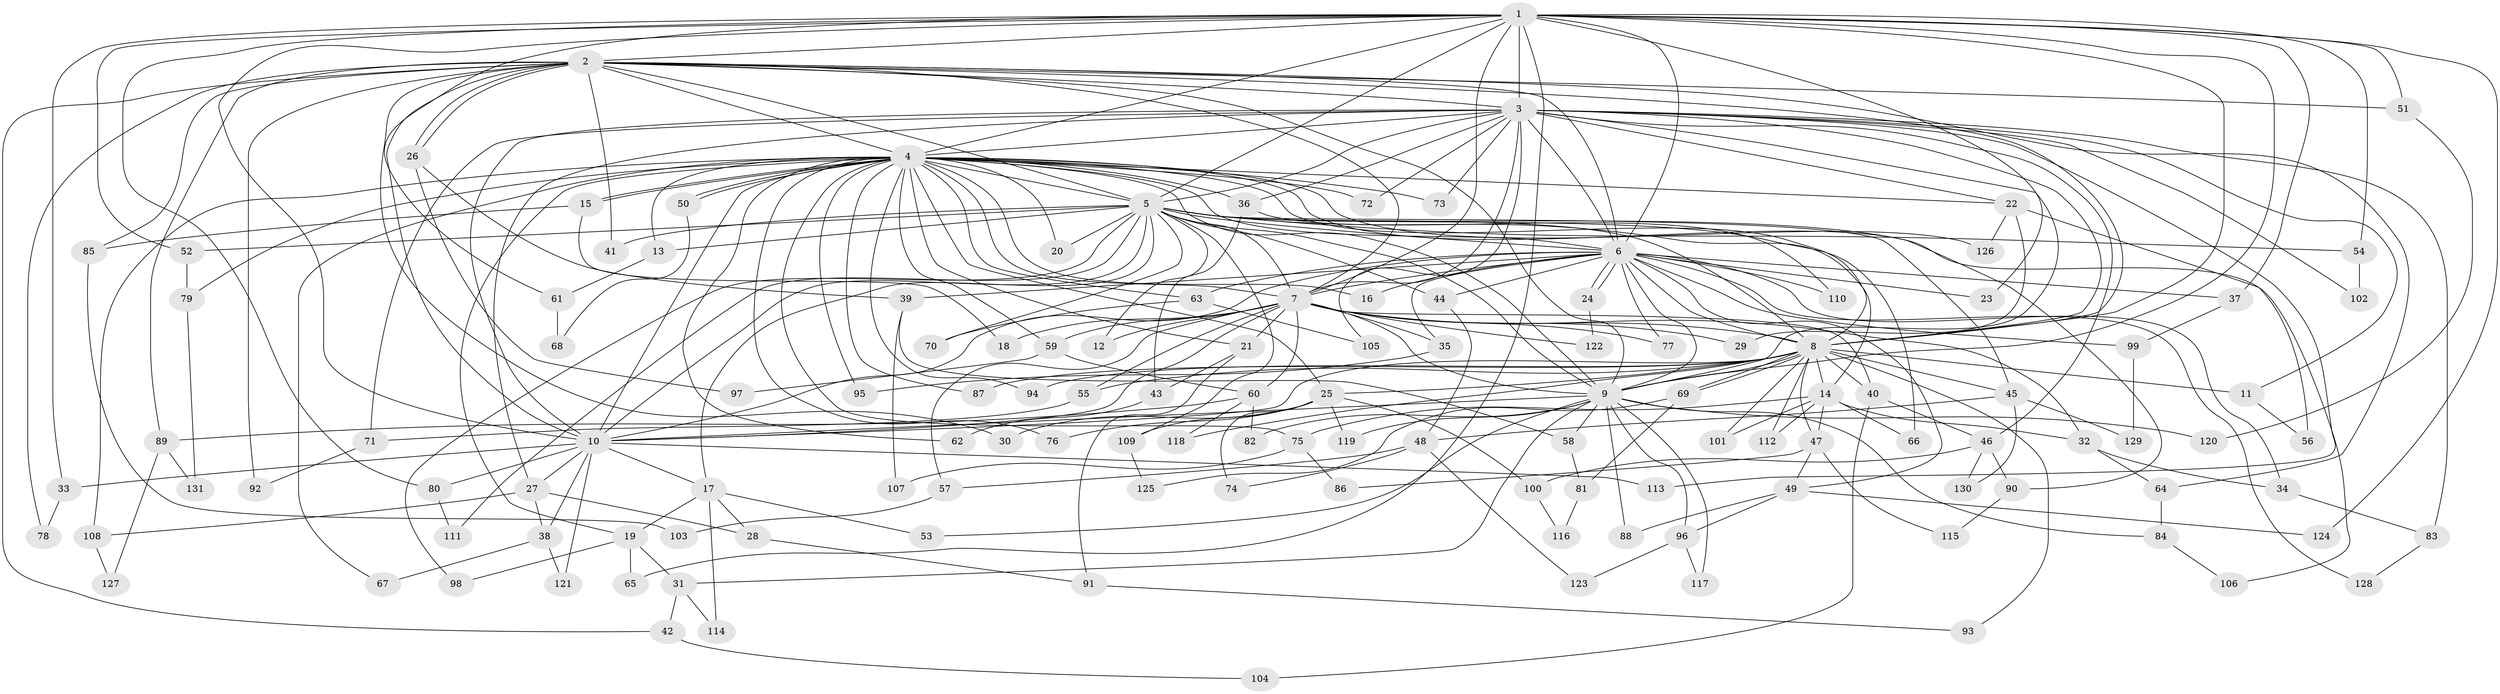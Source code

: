 // Generated by graph-tools (version 1.1) at 2025/10/02/27/25 16:10:59]
// undirected, 131 vertices, 287 edges
graph export_dot {
graph [start="1"]
  node [color=gray90,style=filled];
  1;
  2;
  3;
  4;
  5;
  6;
  7;
  8;
  9;
  10;
  11;
  12;
  13;
  14;
  15;
  16;
  17;
  18;
  19;
  20;
  21;
  22;
  23;
  24;
  25;
  26;
  27;
  28;
  29;
  30;
  31;
  32;
  33;
  34;
  35;
  36;
  37;
  38;
  39;
  40;
  41;
  42;
  43;
  44;
  45;
  46;
  47;
  48;
  49;
  50;
  51;
  52;
  53;
  54;
  55;
  56;
  57;
  58;
  59;
  60;
  61;
  62;
  63;
  64;
  65;
  66;
  67;
  68;
  69;
  70;
  71;
  72;
  73;
  74;
  75;
  76;
  77;
  78;
  79;
  80;
  81;
  82;
  83;
  84;
  85;
  86;
  87;
  88;
  89;
  90;
  91;
  92;
  93;
  94;
  95;
  96;
  97;
  98;
  99;
  100;
  101;
  102;
  103;
  104;
  105;
  106;
  107;
  108;
  109;
  110;
  111;
  112;
  113;
  114;
  115;
  116;
  117;
  118;
  119;
  120;
  121;
  122;
  123;
  124;
  125;
  126;
  127;
  128;
  129;
  130;
  131;
  1 -- 2;
  1 -- 3;
  1 -- 4;
  1 -- 5;
  1 -- 6;
  1 -- 7;
  1 -- 8;
  1 -- 9;
  1 -- 10;
  1 -- 23;
  1 -- 33;
  1 -- 37;
  1 -- 51;
  1 -- 52;
  1 -- 54;
  1 -- 61;
  1 -- 65;
  1 -- 80;
  1 -- 124;
  2 -- 3;
  2 -- 4;
  2 -- 5;
  2 -- 6;
  2 -- 7;
  2 -- 8;
  2 -- 9;
  2 -- 10;
  2 -- 26;
  2 -- 26;
  2 -- 30;
  2 -- 41;
  2 -- 42;
  2 -- 51;
  2 -- 64;
  2 -- 78;
  2 -- 85;
  2 -- 89;
  2 -- 92;
  3 -- 4;
  3 -- 5;
  3 -- 6;
  3 -- 7;
  3 -- 8;
  3 -- 9;
  3 -- 10;
  3 -- 11;
  3 -- 22;
  3 -- 27;
  3 -- 36;
  3 -- 46;
  3 -- 71;
  3 -- 72;
  3 -- 73;
  3 -- 83;
  3 -- 102;
  3 -- 105;
  3 -- 113;
  4 -- 5;
  4 -- 6;
  4 -- 7;
  4 -- 8;
  4 -- 9;
  4 -- 10;
  4 -- 13;
  4 -- 15;
  4 -- 15;
  4 -- 16;
  4 -- 19;
  4 -- 20;
  4 -- 21;
  4 -- 22;
  4 -- 25;
  4 -- 36;
  4 -- 50;
  4 -- 50;
  4 -- 59;
  4 -- 62;
  4 -- 63;
  4 -- 67;
  4 -- 72;
  4 -- 73;
  4 -- 75;
  4 -- 76;
  4 -- 79;
  4 -- 87;
  4 -- 90;
  4 -- 94;
  4 -- 95;
  4 -- 108;
  4 -- 126;
  5 -- 6;
  5 -- 7;
  5 -- 8;
  5 -- 9;
  5 -- 10;
  5 -- 12;
  5 -- 13;
  5 -- 14;
  5 -- 17;
  5 -- 20;
  5 -- 41;
  5 -- 44;
  5 -- 45;
  5 -- 52;
  5 -- 54;
  5 -- 66;
  5 -- 70;
  5 -- 98;
  5 -- 106;
  5 -- 109;
  5 -- 111;
  6 -- 7;
  6 -- 8;
  6 -- 9;
  6 -- 10;
  6 -- 16;
  6 -- 23;
  6 -- 24;
  6 -- 24;
  6 -- 34;
  6 -- 35;
  6 -- 37;
  6 -- 39;
  6 -- 44;
  6 -- 49;
  6 -- 63;
  6 -- 77;
  6 -- 99;
  6 -- 110;
  6 -- 128;
  7 -- 8;
  7 -- 9;
  7 -- 10;
  7 -- 12;
  7 -- 18;
  7 -- 21;
  7 -- 29;
  7 -- 32;
  7 -- 35;
  7 -- 40;
  7 -- 55;
  7 -- 57;
  7 -- 59;
  7 -- 60;
  7 -- 77;
  7 -- 122;
  8 -- 9;
  8 -- 10;
  8 -- 11;
  8 -- 14;
  8 -- 25;
  8 -- 40;
  8 -- 45;
  8 -- 47;
  8 -- 55;
  8 -- 69;
  8 -- 69;
  8 -- 87;
  8 -- 93;
  8 -- 94;
  8 -- 101;
  8 -- 112;
  8 -- 118;
  9 -- 10;
  9 -- 31;
  9 -- 53;
  9 -- 58;
  9 -- 82;
  9 -- 84;
  9 -- 88;
  9 -- 96;
  9 -- 117;
  9 -- 119;
  9 -- 120;
  10 -- 17;
  10 -- 27;
  10 -- 33;
  10 -- 38;
  10 -- 80;
  10 -- 113;
  10 -- 121;
  11 -- 56;
  13 -- 61;
  14 -- 32;
  14 -- 47;
  14 -- 66;
  14 -- 75;
  14 -- 101;
  14 -- 112;
  15 -- 18;
  15 -- 85;
  17 -- 19;
  17 -- 28;
  17 -- 53;
  17 -- 114;
  19 -- 31;
  19 -- 65;
  19 -- 98;
  21 -- 43;
  21 -- 91;
  22 -- 29;
  22 -- 56;
  22 -- 126;
  24 -- 122;
  25 -- 30;
  25 -- 74;
  25 -- 76;
  25 -- 100;
  25 -- 109;
  25 -- 119;
  26 -- 39;
  26 -- 97;
  27 -- 28;
  27 -- 38;
  27 -- 108;
  28 -- 91;
  31 -- 42;
  31 -- 114;
  32 -- 34;
  32 -- 64;
  33 -- 78;
  34 -- 83;
  35 -- 95;
  36 -- 43;
  36 -- 110;
  37 -- 99;
  38 -- 67;
  38 -- 121;
  39 -- 58;
  39 -- 107;
  40 -- 46;
  40 -- 104;
  42 -- 104;
  43 -- 62;
  44 -- 48;
  45 -- 48;
  45 -- 129;
  45 -- 130;
  46 -- 90;
  46 -- 100;
  46 -- 130;
  47 -- 49;
  47 -- 86;
  47 -- 115;
  48 -- 57;
  48 -- 74;
  48 -- 123;
  49 -- 88;
  49 -- 96;
  49 -- 124;
  50 -- 68;
  51 -- 120;
  52 -- 79;
  54 -- 102;
  55 -- 71;
  57 -- 103;
  58 -- 81;
  59 -- 60;
  59 -- 97;
  60 -- 82;
  60 -- 89;
  60 -- 118;
  61 -- 68;
  63 -- 70;
  63 -- 105;
  64 -- 84;
  69 -- 81;
  69 -- 125;
  71 -- 92;
  75 -- 86;
  75 -- 107;
  79 -- 131;
  80 -- 111;
  81 -- 116;
  83 -- 128;
  84 -- 106;
  85 -- 103;
  89 -- 127;
  89 -- 131;
  90 -- 115;
  91 -- 93;
  96 -- 117;
  96 -- 123;
  99 -- 129;
  100 -- 116;
  108 -- 127;
  109 -- 125;
}
